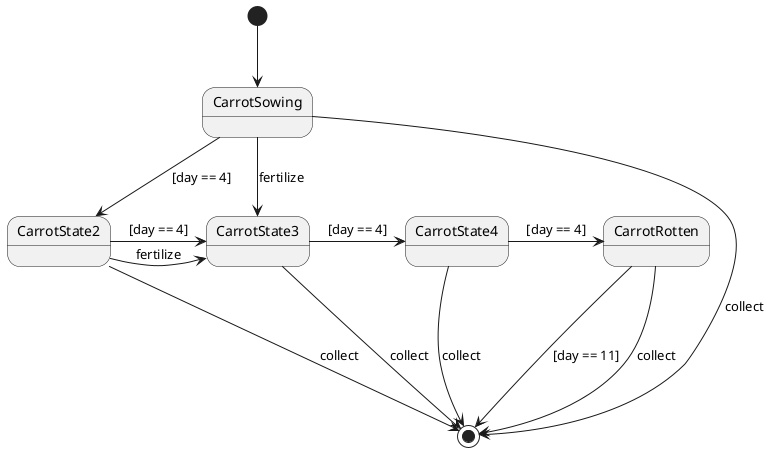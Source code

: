 @startuml
[*] --> CarrotSowing


CarrotSowing --> CarrotState2 : [day == 4]
CarrotSowing -> CarrotState3 : fertilize
CarrotState2 -> CarrotState3 : [day == 4]
CarrotState2 -> CarrotState3 : fertilize
CarrotState3 -> CarrotState4 : [day == 4]
CarrotState4 -> CarrotRotten : [day == 4]


CarrotRotten ---> [*] : [day == 11]
CarrotRotten ---> [*] : collect
CarrotSowing ---> [*] : collect
CarrotState2 ---> [*] : collect
CarrotState3 ---> [*] : collect
CarrotState4 ---> [*] : collect



@enduml